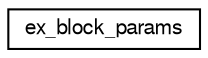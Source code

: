 digraph "Graphical Class Hierarchy"
{
  edge [fontname="FreeSans",fontsize="10",labelfontname="FreeSans",labelfontsize="10"];
  node [fontname="FreeSans",fontsize="10",shape=record];
  rankdir="LR";
  Node1 [label="ex_block_params",height=0.2,width=0.4,color="black", fillcolor="white", style="filled",URL="$structex__block__params.html"];
}
